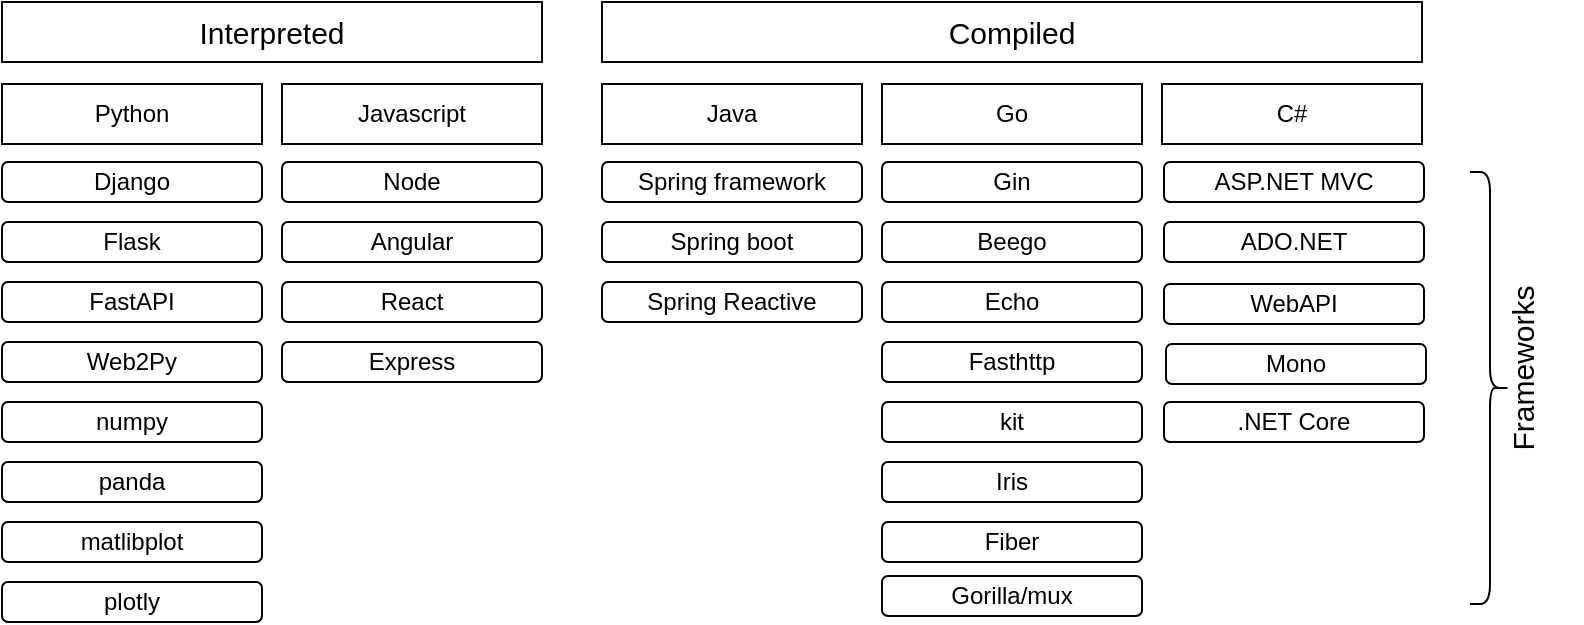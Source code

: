 <mxfile version="20.2.0" type="github">
  <diagram id="PMNg3hbKL_q1zjl2Hwt8" name="Page-1">
    <mxGraphModel dx="1186" dy="715" grid="0" gridSize="10" guides="0" tooltips="1" connect="1" arrows="1" fold="1" page="1" pageScale="1" pageWidth="850" pageHeight="1100" math="0" shadow="0">
      <root>
        <mxCell id="0" />
        <mxCell id="1" parent="0" />
        <mxCell id="mClqCRjwD7gjwosum-yE-2" value="C#" style="rounded=0;whiteSpace=wrap;html=1;" vertex="1" parent="1">
          <mxGeometry x="620" y="171" width="130" height="30" as="geometry" />
        </mxCell>
        <mxCell id="mClqCRjwD7gjwosum-yE-3" value="Python" style="rounded=0;whiteSpace=wrap;html=1;" vertex="1" parent="1">
          <mxGeometry x="40" y="171" width="130" height="30" as="geometry" />
        </mxCell>
        <mxCell id="mClqCRjwD7gjwosum-yE-4" value="Go" style="rounded=0;whiteSpace=wrap;html=1;" vertex="1" parent="1">
          <mxGeometry x="480" y="171" width="130" height="30" as="geometry" />
        </mxCell>
        <mxCell id="mClqCRjwD7gjwosum-yE-5" value="Javascript" style="rounded=0;whiteSpace=wrap;html=1;" vertex="1" parent="1">
          <mxGeometry x="180" y="171" width="130" height="30" as="geometry" />
        </mxCell>
        <mxCell id="mClqCRjwD7gjwosum-yE-7" value="Interpreted" style="rounded=0;whiteSpace=wrap;html=1;fontFamily=Helvetica;fontSize=15;" vertex="1" parent="1">
          <mxGeometry x="40" y="130" width="270" height="30" as="geometry" />
        </mxCell>
        <mxCell id="mClqCRjwD7gjwosum-yE-8" value="Java" style="rounded=0;whiteSpace=wrap;html=1;" vertex="1" parent="1">
          <mxGeometry x="340" y="171" width="130" height="30" as="geometry" />
        </mxCell>
        <mxCell id="mClqCRjwD7gjwosum-yE-10" value="Compiled" style="rounded=0;whiteSpace=wrap;html=1;fontFamily=Helvetica;fontSize=15;" vertex="1" parent="1">
          <mxGeometry x="340" y="130" width="410" height="30" as="geometry" />
        </mxCell>
        <mxCell id="mClqCRjwD7gjwosum-yE-14" value="Node" style="rounded=1;whiteSpace=wrap;html=1;fontFamily=Helvetica;fontSize=12;" vertex="1" parent="1">
          <mxGeometry x="180" y="210" width="130" height="20" as="geometry" />
        </mxCell>
        <mxCell id="mClqCRjwD7gjwosum-yE-15" value="Angular" style="rounded=1;whiteSpace=wrap;html=1;fontFamily=Helvetica;fontSize=12;" vertex="1" parent="1">
          <mxGeometry x="180" y="240" width="130" height="20" as="geometry" />
        </mxCell>
        <mxCell id="mClqCRjwD7gjwosum-yE-16" value="React" style="rounded=1;whiteSpace=wrap;html=1;fontFamily=Helvetica;fontSize=12;" vertex="1" parent="1">
          <mxGeometry x="180" y="270" width="130" height="20" as="geometry" />
        </mxCell>
        <mxCell id="mClqCRjwD7gjwosum-yE-17" value="Django" style="rounded=1;whiteSpace=wrap;html=1;fontFamily=Helvetica;fontSize=12;" vertex="1" parent="1">
          <mxGeometry x="40" y="210" width="130" height="20" as="geometry" />
        </mxCell>
        <mxCell id="mClqCRjwD7gjwosum-yE-18" value="Flask" style="rounded=1;whiteSpace=wrap;html=1;fontFamily=Helvetica;fontSize=12;" vertex="1" parent="1">
          <mxGeometry x="40" y="240" width="130" height="20" as="geometry" />
        </mxCell>
        <mxCell id="mClqCRjwD7gjwosum-yE-19" value="FastAPI" style="rounded=1;whiteSpace=wrap;html=1;fontFamily=Helvetica;fontSize=12;" vertex="1" parent="1">
          <mxGeometry x="40" y="270" width="130" height="20" as="geometry" />
        </mxCell>
        <mxCell id="mClqCRjwD7gjwosum-yE-20" value="Spring framework" style="rounded=1;whiteSpace=wrap;html=1;fontFamily=Helvetica;fontSize=12;" vertex="1" parent="1">
          <mxGeometry x="340" y="210" width="130" height="20" as="geometry" />
        </mxCell>
        <mxCell id="mClqCRjwD7gjwosum-yE-21" value="Spring boot" style="rounded=1;whiteSpace=wrap;html=1;fontFamily=Helvetica;fontSize=12;" vertex="1" parent="1">
          <mxGeometry x="340" y="240" width="130" height="20" as="geometry" />
        </mxCell>
        <mxCell id="mClqCRjwD7gjwosum-yE-22" value="Spring Reactive" style="rounded=1;whiteSpace=wrap;html=1;fontFamily=Helvetica;fontSize=12;" vertex="1" parent="1">
          <mxGeometry x="340" y="270" width="130" height="20" as="geometry" />
        </mxCell>
        <mxCell id="mClqCRjwD7gjwosum-yE-25" value="Gin" style="rounded=1;whiteSpace=wrap;html=1;fontFamily=Helvetica;fontSize=12;" vertex="1" parent="1">
          <mxGeometry x="480" y="210" width="130" height="20" as="geometry" />
        </mxCell>
        <mxCell id="mClqCRjwD7gjwosum-yE-26" value="Beego" style="rounded=1;whiteSpace=wrap;html=1;fontFamily=Helvetica;fontSize=12;" vertex="1" parent="1">
          <mxGeometry x="480" y="240" width="130" height="20" as="geometry" />
        </mxCell>
        <mxCell id="mClqCRjwD7gjwosum-yE-27" value="Echo" style="rounded=1;whiteSpace=wrap;html=1;fontFamily=Helvetica;fontSize=12;" vertex="1" parent="1">
          <mxGeometry x="480" y="270" width="130" height="20" as="geometry" />
        </mxCell>
        <mxCell id="mClqCRjwD7gjwosum-yE-28" value="Express" style="rounded=1;whiteSpace=wrap;html=1;fontFamily=Helvetica;fontSize=12;" vertex="1" parent="1">
          <mxGeometry x="180" y="300" width="130" height="20" as="geometry" />
        </mxCell>
        <mxCell id="mClqCRjwD7gjwosum-yE-29" value="Fasthttp" style="rounded=1;whiteSpace=wrap;html=1;fontFamily=Helvetica;fontSize=12;" vertex="1" parent="1">
          <mxGeometry x="480" y="300" width="130" height="20" as="geometry" />
        </mxCell>
        <mxCell id="mClqCRjwD7gjwosum-yE-30" value="kit" style="rounded=1;whiteSpace=wrap;html=1;fontFamily=Helvetica;fontSize=12;" vertex="1" parent="1">
          <mxGeometry x="480" y="330" width="130" height="20" as="geometry" />
        </mxCell>
        <mxCell id="mClqCRjwD7gjwosum-yE-31" value="Iris" style="rounded=1;whiteSpace=wrap;html=1;fontFamily=Helvetica;fontSize=12;" vertex="1" parent="1">
          <mxGeometry x="480" y="360" width="130" height="20" as="geometry" />
        </mxCell>
        <mxCell id="mClqCRjwD7gjwosum-yE-32" value="Fiber" style="rounded=1;whiteSpace=wrap;html=1;fontFamily=Helvetica;fontSize=12;" vertex="1" parent="1">
          <mxGeometry x="480" y="390" width="130" height="20" as="geometry" />
        </mxCell>
        <mxCell id="mClqCRjwD7gjwosum-yE-33" value="Web2Py" style="rounded=1;whiteSpace=wrap;html=1;fontFamily=Helvetica;fontSize=12;" vertex="1" parent="1">
          <mxGeometry x="40" y="300" width="130" height="20" as="geometry" />
        </mxCell>
        <mxCell id="mClqCRjwD7gjwosum-yE-34" value="numpy" style="rounded=1;whiteSpace=wrap;html=1;fontFamily=Helvetica;fontSize=12;" vertex="1" parent="1">
          <mxGeometry x="40" y="330" width="130" height="20" as="geometry" />
        </mxCell>
        <mxCell id="mClqCRjwD7gjwosum-yE-35" value="panda" style="rounded=1;whiteSpace=wrap;html=1;fontFamily=Helvetica;fontSize=12;" vertex="1" parent="1">
          <mxGeometry x="40" y="360" width="130" height="20" as="geometry" />
        </mxCell>
        <mxCell id="mClqCRjwD7gjwosum-yE-36" value="matlibplot" style="rounded=1;whiteSpace=wrap;html=1;fontFamily=Helvetica;fontSize=12;" vertex="1" parent="1">
          <mxGeometry x="40" y="390" width="130" height="20" as="geometry" />
        </mxCell>
        <mxCell id="mClqCRjwD7gjwosum-yE-37" value="plotly" style="rounded=1;whiteSpace=wrap;html=1;fontFamily=Helvetica;fontSize=12;" vertex="1" parent="1">
          <mxGeometry x="40" y="420" width="130" height="20" as="geometry" />
        </mxCell>
        <mxCell id="mClqCRjwD7gjwosum-yE-38" value="" style="shape=curlyBracket;whiteSpace=wrap;html=1;rounded=1;flipH=1;fontFamily=Helvetica;fontSize=15;" vertex="1" parent="1">
          <mxGeometry x="774" y="215" width="20" height="216" as="geometry" />
        </mxCell>
        <mxCell id="mClqCRjwD7gjwosum-yE-39" value="Frameworks" style="text;html=1;strokeColor=none;fillColor=none;align=center;verticalAlign=middle;whiteSpace=wrap;rounded=0;fontFamily=Helvetica;fontSize=15;horizontal=0;" vertex="1" parent="1">
          <mxGeometry x="770" y="298" width="60" height="30" as="geometry" />
        </mxCell>
        <mxCell id="mClqCRjwD7gjwosum-yE-40" value="ASP.NET MVC" style="rounded=1;whiteSpace=wrap;html=1;fontFamily=Helvetica;fontSize=12;" vertex="1" parent="1">
          <mxGeometry x="621" y="210" width="130" height="20" as="geometry" />
        </mxCell>
        <mxCell id="mClqCRjwD7gjwosum-yE-41" value="ADO.NET" style="rounded=1;whiteSpace=wrap;html=1;fontFamily=Helvetica;fontSize=12;" vertex="1" parent="1">
          <mxGeometry x="621" y="240" width="130" height="20" as="geometry" />
        </mxCell>
        <mxCell id="mClqCRjwD7gjwosum-yE-42" value="WebAPI" style="rounded=1;whiteSpace=wrap;html=1;fontFamily=Helvetica;fontSize=12;" vertex="1" parent="1">
          <mxGeometry x="621" y="271" width="130" height="20" as="geometry" />
        </mxCell>
        <mxCell id="mClqCRjwD7gjwosum-yE-43" value="Mono" style="rounded=1;whiteSpace=wrap;html=1;fontFamily=Helvetica;fontSize=12;" vertex="1" parent="1">
          <mxGeometry x="622" y="301" width="130" height="20" as="geometry" />
        </mxCell>
        <mxCell id="mClqCRjwD7gjwosum-yE-44" value=".NET Core" style="rounded=1;whiteSpace=wrap;html=1;fontFamily=Helvetica;fontSize=12;" vertex="1" parent="1">
          <mxGeometry x="621" y="330" width="130" height="20" as="geometry" />
        </mxCell>
        <mxCell id="mClqCRjwD7gjwosum-yE-45" value="Gorilla/mux" style="rounded=1;whiteSpace=wrap;html=1;fontFamily=Helvetica;fontSize=12;" vertex="1" parent="1">
          <mxGeometry x="480" y="417" width="130" height="20" as="geometry" />
        </mxCell>
      </root>
    </mxGraphModel>
  </diagram>
</mxfile>
